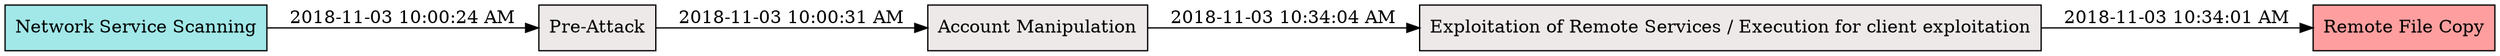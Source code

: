 // 2018 regionals, Team 2: OpenAudit Default Credentials
digraph {
	node [shape=box]
	node [style=filled]
	node [fillcolor="#EEE9E9"]
	rankdir=LR
	splines=polyline
	"Network Service Scanning" [label="Network Service Scanning" fillcolor="#A2E8E8"]
	"Pre-Attack" [label="Pre-Attack"]
	"Account Manipulation" [label="Account Manipulation"]
	"Exploitation of Remote Services / Execution for client exploitation" [label="Exploitation of Remote Services / Execution for client exploitation"]
	"Remote File Copy" [label="Remote File Copy" fillcolor="#FF9E9E"]
	"Network Service Scanning" -> "Pre-Attack" [label="2018-11-03 10:00:24 AM"]
	"Pre-Attack" -> "Account Manipulation" [label="2018-11-03 10:00:31 AM"]
	"Account Manipulation" -> "Exploitation of Remote Services / Execution for client exploitation" [label="2018-11-03 10:34:04 AM"]
	"Exploitation of Remote Services / Execution for client exploitation" -> "Remote File Copy" [label="2018-11-03 10:34:01 AM"]
}
